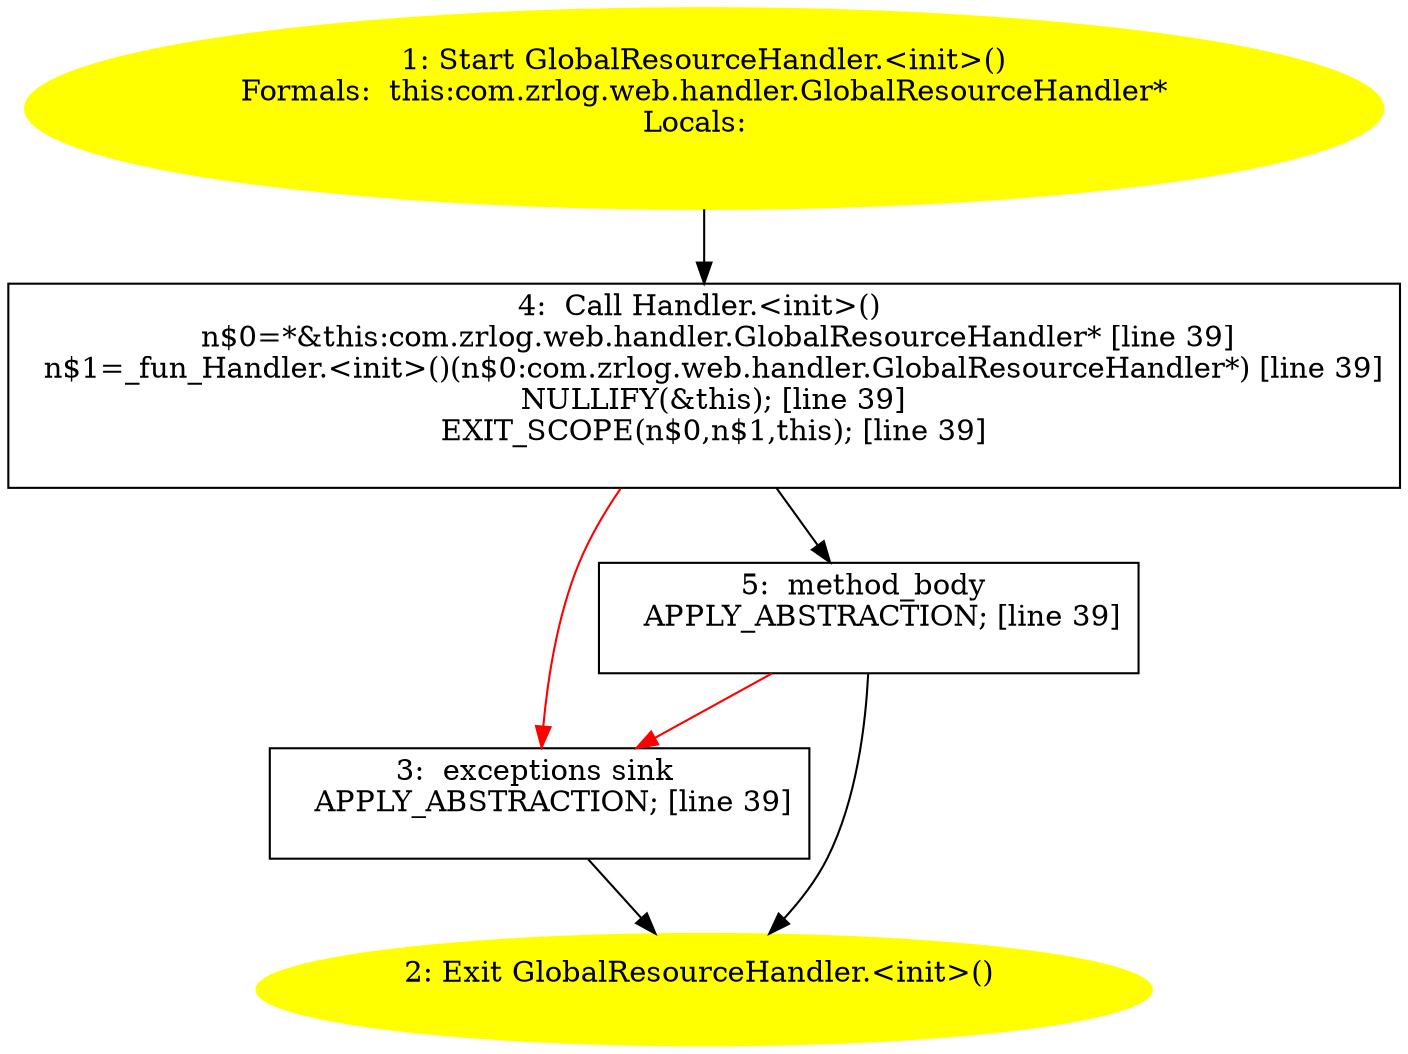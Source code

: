 /* @generated */
digraph cfg {
"com.zrlog.web.handler.GlobalResourceHandler.<init>().6725be8de6f3b47e74d6283b16599cfb_1" [label="1: Start GlobalResourceHandler.<init>()\nFormals:  this:com.zrlog.web.handler.GlobalResourceHandler*\nLocals:  \n  " color=yellow style=filled]
	

	 "com.zrlog.web.handler.GlobalResourceHandler.<init>().6725be8de6f3b47e74d6283b16599cfb_1" -> "com.zrlog.web.handler.GlobalResourceHandler.<init>().6725be8de6f3b47e74d6283b16599cfb_4" ;
"com.zrlog.web.handler.GlobalResourceHandler.<init>().6725be8de6f3b47e74d6283b16599cfb_2" [label="2: Exit GlobalResourceHandler.<init>() \n  " color=yellow style=filled]
	

"com.zrlog.web.handler.GlobalResourceHandler.<init>().6725be8de6f3b47e74d6283b16599cfb_3" [label="3:  exceptions sink \n   APPLY_ABSTRACTION; [line 39]\n " shape="box"]
	

	 "com.zrlog.web.handler.GlobalResourceHandler.<init>().6725be8de6f3b47e74d6283b16599cfb_3" -> "com.zrlog.web.handler.GlobalResourceHandler.<init>().6725be8de6f3b47e74d6283b16599cfb_2" ;
"com.zrlog.web.handler.GlobalResourceHandler.<init>().6725be8de6f3b47e74d6283b16599cfb_4" [label="4:  Call Handler.<init>() \n   n$0=*&this:com.zrlog.web.handler.GlobalResourceHandler* [line 39]\n  n$1=_fun_Handler.<init>()(n$0:com.zrlog.web.handler.GlobalResourceHandler*) [line 39]\n  NULLIFY(&this); [line 39]\n  EXIT_SCOPE(n$0,n$1,this); [line 39]\n " shape="box"]
	

	 "com.zrlog.web.handler.GlobalResourceHandler.<init>().6725be8de6f3b47e74d6283b16599cfb_4" -> "com.zrlog.web.handler.GlobalResourceHandler.<init>().6725be8de6f3b47e74d6283b16599cfb_5" ;
	 "com.zrlog.web.handler.GlobalResourceHandler.<init>().6725be8de6f3b47e74d6283b16599cfb_4" -> "com.zrlog.web.handler.GlobalResourceHandler.<init>().6725be8de6f3b47e74d6283b16599cfb_3" [color="red" ];
"com.zrlog.web.handler.GlobalResourceHandler.<init>().6725be8de6f3b47e74d6283b16599cfb_5" [label="5:  method_body \n   APPLY_ABSTRACTION; [line 39]\n " shape="box"]
	

	 "com.zrlog.web.handler.GlobalResourceHandler.<init>().6725be8de6f3b47e74d6283b16599cfb_5" -> "com.zrlog.web.handler.GlobalResourceHandler.<init>().6725be8de6f3b47e74d6283b16599cfb_2" ;
	 "com.zrlog.web.handler.GlobalResourceHandler.<init>().6725be8de6f3b47e74d6283b16599cfb_5" -> "com.zrlog.web.handler.GlobalResourceHandler.<init>().6725be8de6f3b47e74d6283b16599cfb_3" [color="red" ];
}
